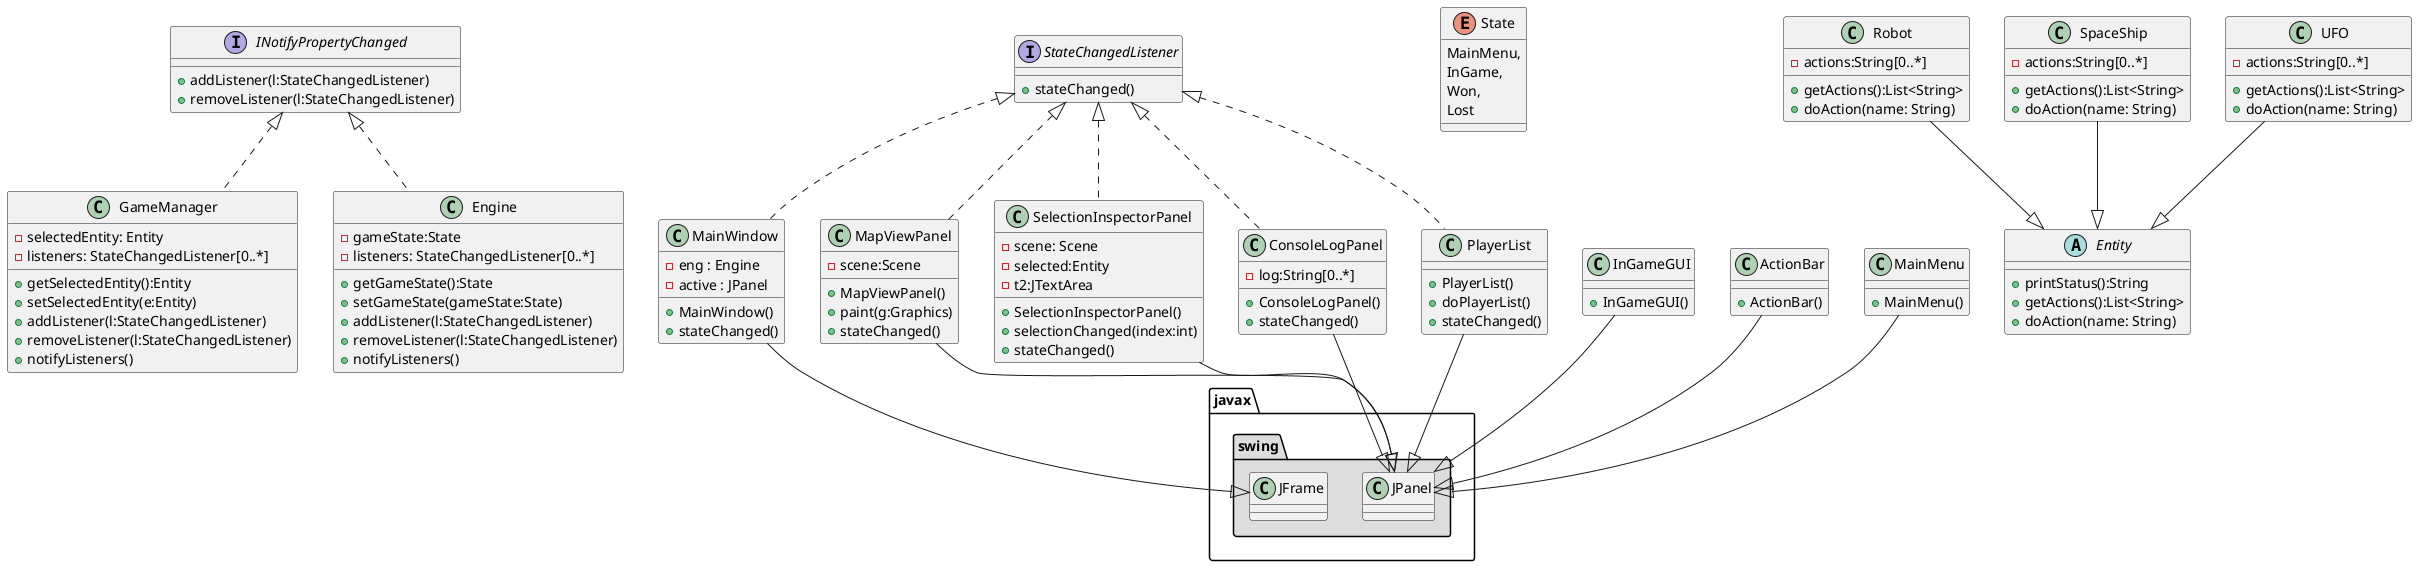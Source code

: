 @startuml

package "javax.swing"#DDDDDD{

    class JFrame{
    }
    class JPanel {
        
    }
}

interface INotifyPropertyChanged {

    +  addListener(l:StateChangedListener)
    +  removeListener(l:StateChangedListener)
}

interface StateChangedListener{
    +  stateChanged()
}

class MainWindow implements StateChangedListener
{
    - eng : Engine
    - active : JPanel

    + MainWindow()
    + stateChanged()    
}
MainWindow --|> JFrame

class InGameGUI {
    + InGameGUI()
}
InGameGUI --|> JPanel


class MapViewPanel implements StateChangedListener
{
    -scene:Scene
    +MapViewPanel()
    +paint(g:Graphics)
    +stateChanged()
}
MapViewPanel --|> JPanel

class SelectionInspectorPanel implements StateChangedListener
{
    - scene: Scene
    - selected:Entity 
    - t2:JTextArea 

    + SelectionInspectorPanel() 
    + selectionChanged(index:int)
    + stateChanged() 
}
SelectionInspectorPanel --|> JPanel

class ActionBar{
    +ActionBar()
}
ActionBar --|>JPanel

class ConsoleLogPanel implements StateChangedListener
{
    - log:String[0..*] 

    + ConsoleLogPanel()
    + stateChanged()
}
ConsoleLogPanel --|>JPanel


class PlayerList implements StateChangedListener
{

    +PlayerList()
    +doPlayerList()
    +stateChanged()
}
PlayerList --|>JPanel


 class MainMenu{

    + MainMenu()
}
MainMenu--|>JPanel


class GameManager  implements INotifyPropertyChanged
{
    - selectedEntity: Entity
    - listeners: StateChangedListener[0..*] 

    + getSelectedEntity():Entity
    + setSelectedEntity(e:Entity)
    + addListener(l:StateChangedListener) 
    + removeListener(l:StateChangedListener)
    + notifyListeners()
}


enum State{
    MainMenu,
    InGame,
    Won,
    Lost
}

class Engine implements INotifyPropertyChanged
{
    - gameState:State 
    - listeners: StateChangedListener[0..*] 

    + getGameState():State 
    + setGameState(gameState:State) 
    + addListener(l:StateChangedListener) 
    + removeListener(l:StateChangedListener) 
    + notifyListeners()
}


abstract class Entity {
    + printStatus():String
    + getActions():List<String>
    + doAction(name: String)
}

 class Robot {
    -actions:String[0..*]
    + getActions():List<String>
    + doAction(name: String)
}
Robot --|> Entity

 class SpaceShip {
    -actions:String[0..*]
    + getActions():List<String>
    + doAction(name: String)
}
 SpaceShip--|> Entity

class UFO {
    -actions:String[0..*]
    + getActions():List<String>
    + doAction(name: String)
}
 UFO--|> Entity




@enduml